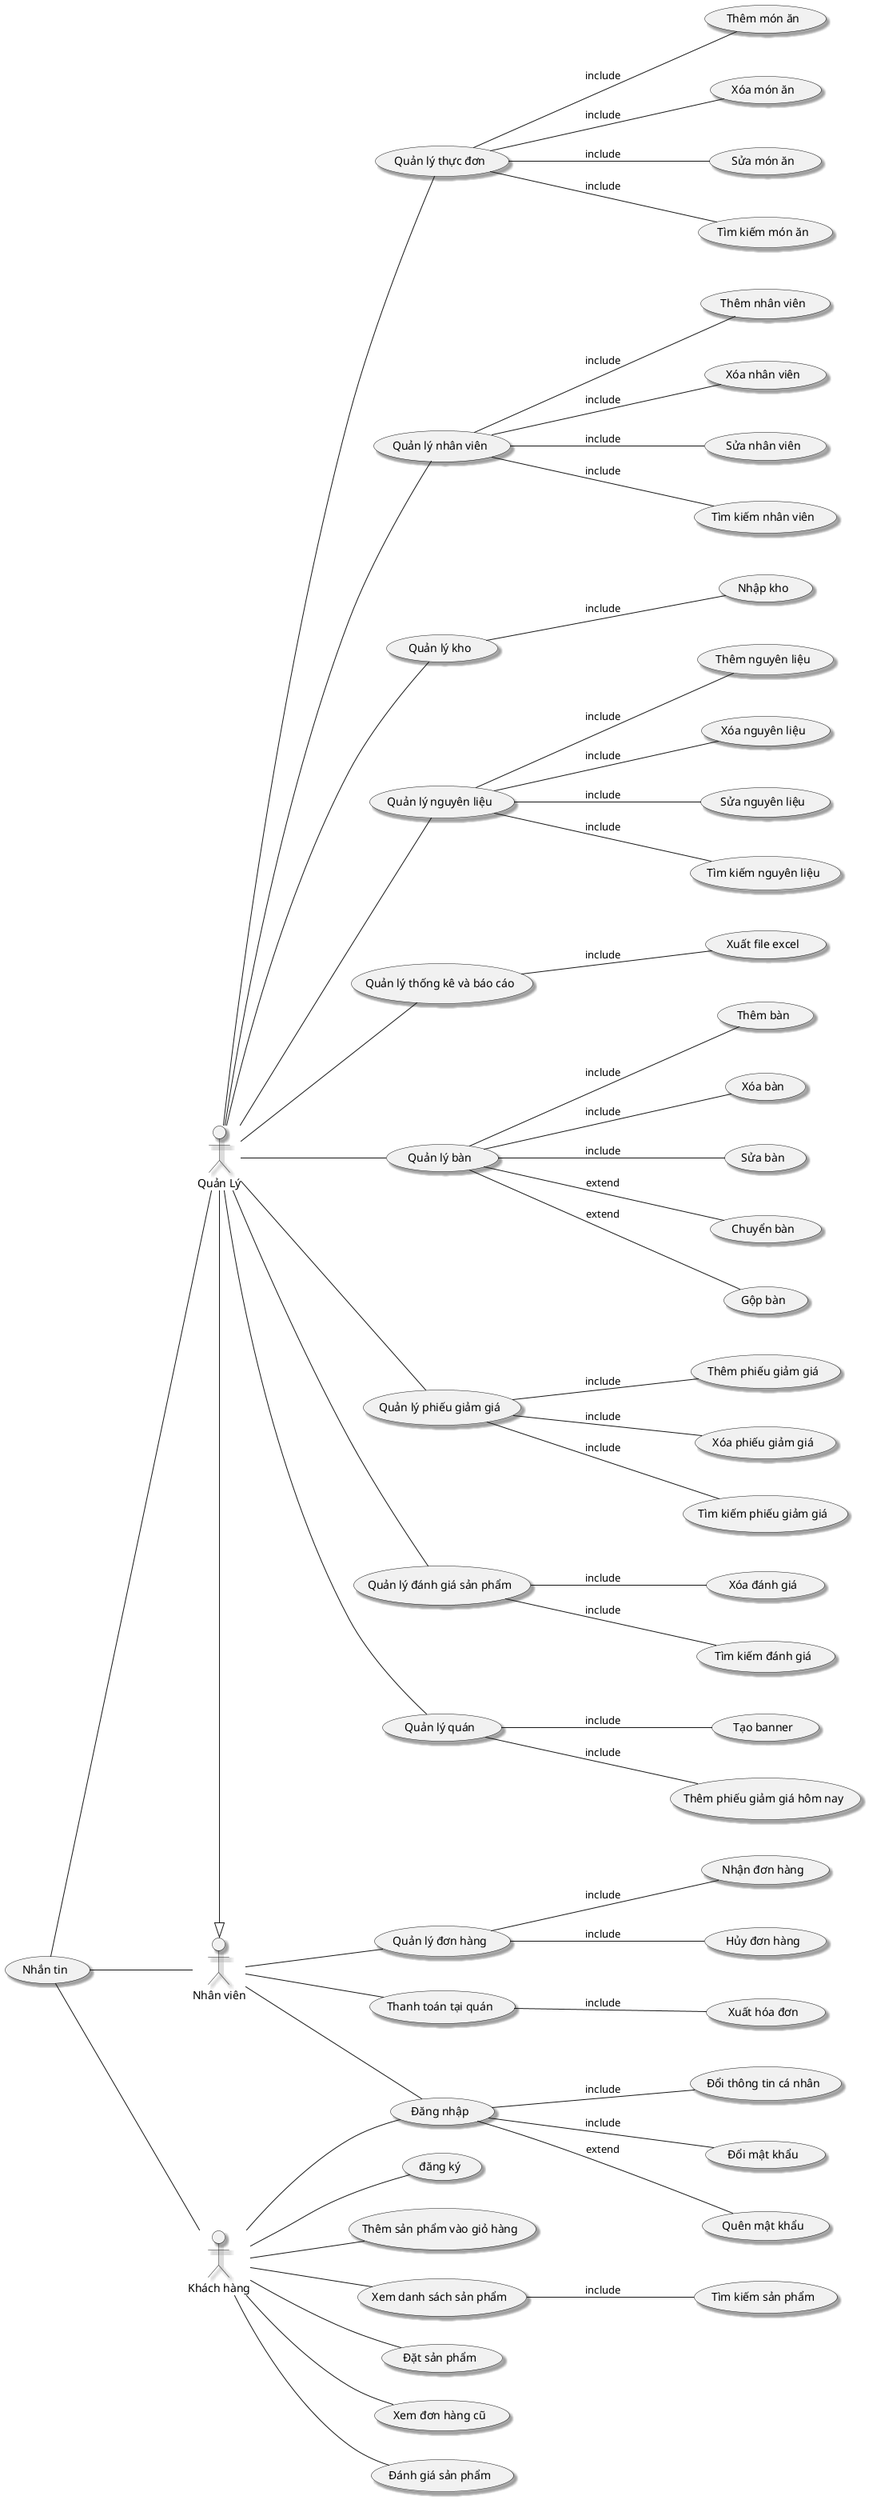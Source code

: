 @startuml QuanLyQuanCaPhe
skinparam monochrome true
skinparam Shadowing true


left to right direction

actor "Quản Lý" as QL

actor "Nhân viên" as NV
actor "Khách hàng" as KH


usecase "Quản lý thực đơn" as qltd
usecase "Quản lý nhân viên" as qlnv
usecase "Quản lý kho" as qlk
usecase "Quản lý nguyên liệu" as qlnl
usecase "Quản lý thống kê và báo cáo" as qltkvbc
usecase "Quản lý bàn" as qlb
usecase "Quản lý phiếu giảm giá" as qlpgg
usecase "Quản lý đánh giá sản phẩm" as qldgsp
usecase "Quản lý quán" as qlq
usecase "Nhắn tin" as nt
usecase "Quản lý đơn hàng" as qldh
usecase "Thanh toán tại quán" as tttq
usecase "Đăng nhập" as dn
usecase "đăng ký" as dk

'quản lý thực đơn
usecase "Thêm món ăn" as tma 
usecase "Xóa món ăn" as xma 
usecase "Sửa món ăn" as sma 
usecase "Tìm kiếm món ăn" as tkma 

'quản lý nhân viên
usecase "Thêm nhân viên" as tnv
usecase "Xóa nhân viên" as xnv 
usecase "Sửa nhân viên" as snv 
usecase "Tìm kiếm nhân viên" as tknv

'quản lý kho
usecase "Nhập kho" as nk

'quản lý nguyên liệu
usecase "Thêm nguyên liệu" as tnl
usecase "Xóa nguyên liệu" as xnl 
usecase "Sửa nguyên liệu" as snl 
usecase "Tìm kiếm nguyên liệu" as tknl

'quản lý thống kê và báo cáo
usecase "Xuất file excel" as xfec

'quản lý bàn
usecase "Thêm bàn" as tb
usecase "Xóa bàn" as xb
usecase "Sửa bàn" as sb
usecase "Chuyển bàn" as cb
usecase "Gộp bàn" as gb

'quản lý phiếu giảm giá
usecase "Thêm phiếu giảm giá" as tpggq
usecase "Xóa phiếu giảm giá" as xpggq 
usecase "Tìm kiếm phiếu giảm giá" as tkpggq


'quản lý đánh giá sản phẩm
usecase "Xóa đánh giá" as xdg
usecase "Tìm kiếm đánh giá" as tkdg

'quản lý quán
usecase "Tạo banner" as tbn
usecase "Thêm phiếu giảm giá hôm nay" as tpgghm

'quản lý tin nhắn


'quản lý đơn hành
usecase "Nhận đơn hàng" as ndh
usecase "Hủy đơn hàng" as hdh
'thanh toán tại quầy
usecase "Xuất hóa đơn" as xhd

'đăng nhập
usecase "Đổi thông tin cá nhân" as dttcn
usecase "Đổi mật khẩu" as dmk
usecase "Quên mật khẩu" as qmk

usecase "Thêm sản phẩm vào giỏ hàng" as tspvgh
usecase "Xem danh sách sản phẩm" as xdssp
usecase "Đặt sản phẩm" as dsp
usecase "Xem đơn hàng cũ" as xdhc
usecase "Đánh giá sản phẩm" as dgsp


usecase "Tìm kiếm sản phẩm" as tksp

NV <|-left- QL



QL --- qltd
QL --- qlnv
QL --- qlk
QL --- qlnl
QL --- qltkvbc
QL --- qlb
QL --- qlpgg
QL --- qldgsp
QL --- qlq
nt --- QL
nt --- NV
nt --- KH

NV ---dn
NV --- qldh
NV --- tttq

KH --- dn
KH --- dk
KH --- tspvgh
KH --- xdssp
KH --- dsp
KH ---xdhc
KH --- dgsp



'quản lý thực đơn
qltd --- tma:include
qltd --- xma:include
qltd --- sma:include
qltd --- tkma:include

'quản lý nhân viên
qlnv --- tnv:include
qlnv --- xnv:include
qlnv --- snv:include
qlnv --- tknv:include

'quản lý kho
qlk --- nk:include

'quản lý nguyên liệu
qlnl --- tnl:include
qlnl --- xnl:include
qlnl --- snl:include
qlnl --- tknl:include

'quản lý thống kê và báo cáo
qltkvbc --- xfec:include

'quản lý bàn
qlb --- gb:extend
qlb --- cb:extend
qlb --- tb:include
qlb --- xb:include
qlb --- sb:include

'quản lý phiếu giảm giá
qlpgg --- tpggq:include
qlpgg --- xpggq:include
qlpgg --- tkpggq:include

'quản lý đánh giá sản phẩm
qldgsp ---xdg:include
qldgsp ---tkdg:include

'quản lý quán
qlq --- tpgghm:include
qlq --- tbn:include



'quản lý đơn hành
qldh --- ndh:include
qldh --- hdh :include
'thanh toán tại quầy
tttq --- xhd:include

'đăng nhập
dn --- qmk: extend
dn --- dmk: include
dn --- dttcn: include

xdssp --- tksp:include
@enduml

